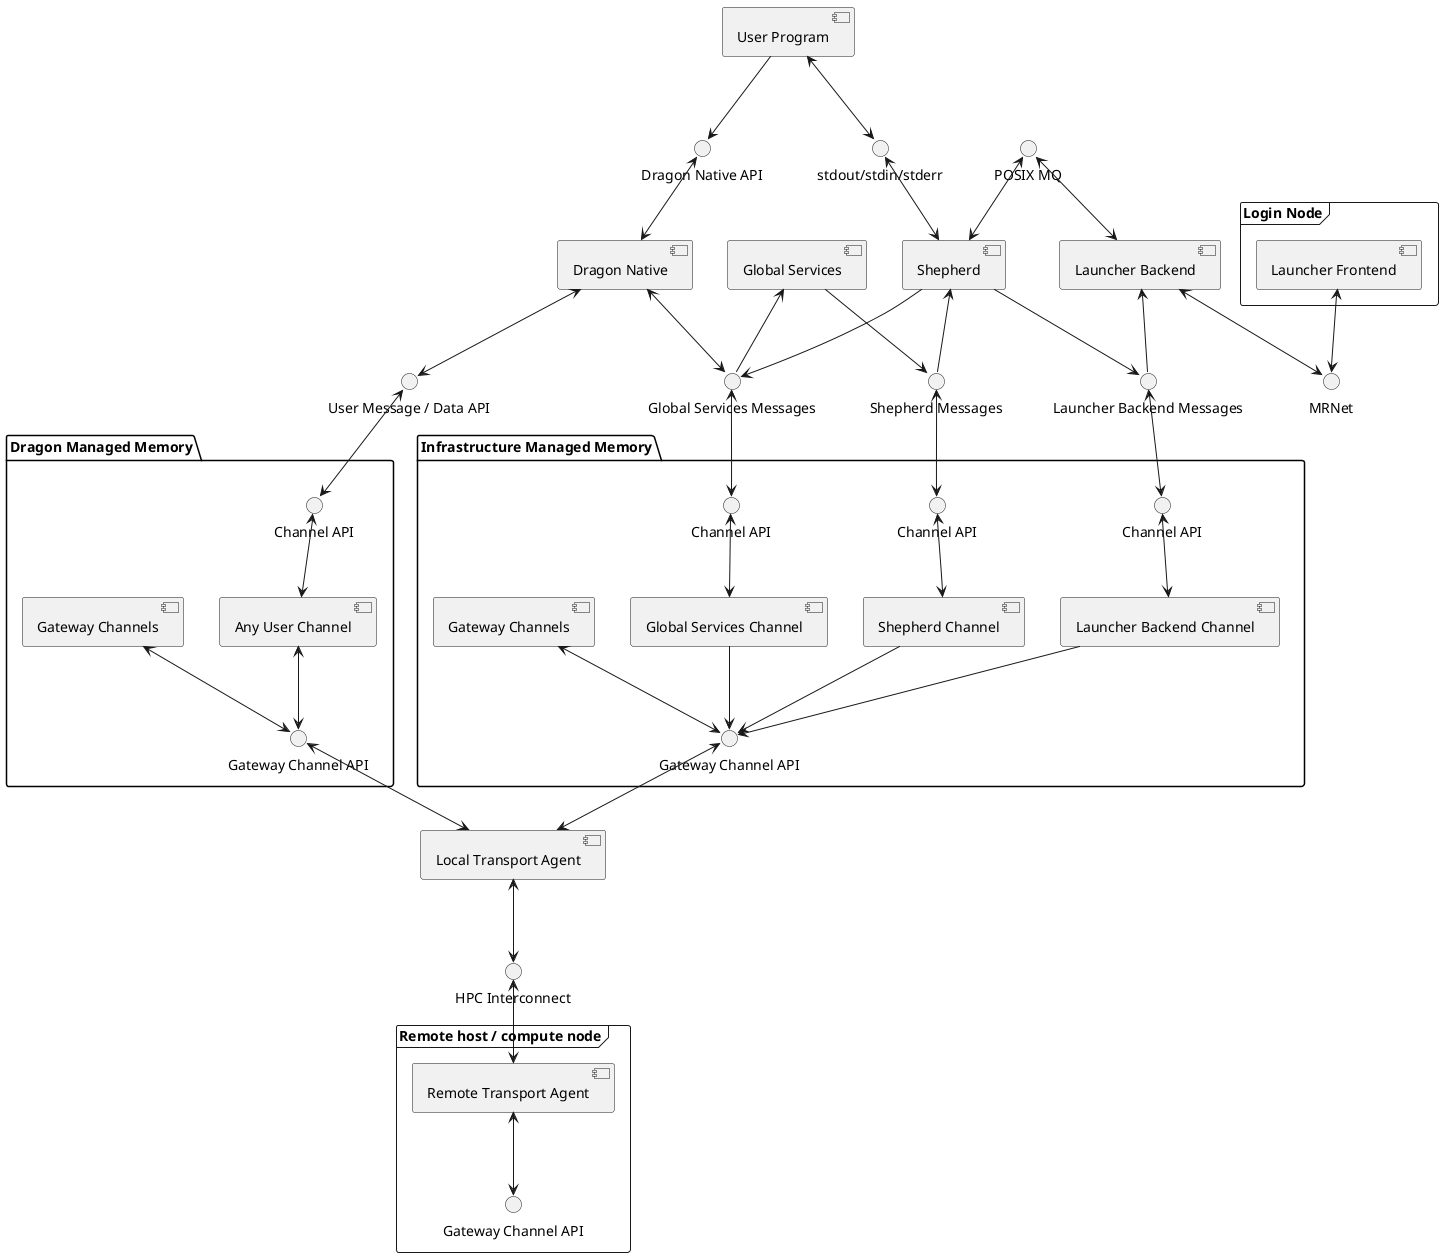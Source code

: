 ' This is the Dragon service architecture diagram. Its purpose is to show the main actors 
' of the system and their connections through named APIs that are documented elsewhere. 
' 

@startuml

' title "Dragon Distributed Services"

skinparam componentStyle uml2
skinparam shadowing false
skinparam monochrome true

' skinparam linetype ortho
' skinparam linetype polyline
' skinparam nodesep 10
' skinparam ranksep 20

[User Program] as UP
[Dragon Native] as DN
[Launcher Backend] as LA
[Global Services] as GS
[Shepherd] as SH
[Local Transport Agent] as TS

frame "Login Node" as LN {
    [Launcher Frontend] as LAF
}

frame "Remote host / compute node" {
    [Remote Transport Agent] as TSR
    interface "Gateway Channel API" as remote_gw_channel_api 
    TSR <--> remote_gw_channel_api
}


package "Infrastructure Managed Memory" {

    together {
        [Shepherd Channel] as SHCHAN
        [Launcher Backend Channel] as BELACHAN
        [Global Services Channel] as GSCHAN
    }
    
    [Gateway Channels] as GWCHAN

    interface "Channel API" as gs_channel_api  
    interface "Channel API" as sh_channel_api  
    interface "Channel API" as bela_channel_api  
    interface "Gateway Channel API" as gw_channel_api  

    GSCHAN <-u-> gs_channel_api
    SHCHAN <-u-> sh_channel_api
    BELACHAN <-u-> bela_channel_api
    GWCHAN <--> gw_channel_api
}

package "Dragon Managed Memory" {
    [Any User Channel] as UCHAN
    [Gateway Channels] as GWCHAN2

    interface "Channel API" as u_channel_api
    interface "Gateway Channel API" as ugw_gw_channel_api

    UCHAN <-u-> u_channel_api
    UCHAN <--> ugw_gw_channel_api
    GWCHAN2 <--> ugw_gw_channel_api
}

together {
    interface "Shepherd Messages" as shepherd_msg_api
    interface "Global Services Messages" as global_services_msg_api
    interface "Launcher Backend Messages" as bela_msg_api
}

interface "User Message / Data API" as user_msg_api
interface "HPC Interconnect" as interconnect
interface "Dragon Native API" as dragon_native_api

' These are the same API

interface "POSIX MQ" as posix_message_queue
interface "stdout/stdin/stderr" as program_stdout
interface "MRNet" as mrnet

sh_channel_api <-u-> shepherd_msg_api
gs_channel_api <-u-> global_services_msg_api
bela_channel_api <-u-> bela_msg_api

SHCHAN -d-> gw_channel_api
GSCHAN -d-> gw_channel_api
BELACHAN -d-> gw_channel_api

TS <-u-> gw_channel_api
TS <-u-> ugw_gw_channel_api
TS <-d-> interconnect
TSR <-u-> interconnect

GS <-- global_services_msg_api
GS --> shepherd_msg_api

SH <-- shepherd_msg_api
SH --> global_services_msg_api
SH --> bela_msg_api
SH <-u-> posix_message_queue
SH <-u-> program_stdout

LA <-u-> posix_message_queue
LA <-- bela_msg_api
LA <--> mrnet

LAF <--> mrnet

UP <-d-> program_stdout
UP --> dragon_native_api
u_channel_api <-u-> user_msg_api

DN <-u-> dragon_native_api
DN <-d-> user_msg_api
DN <-d-> global_services_msg_api

'in case we want to hide components
hide $hidden
@enduml